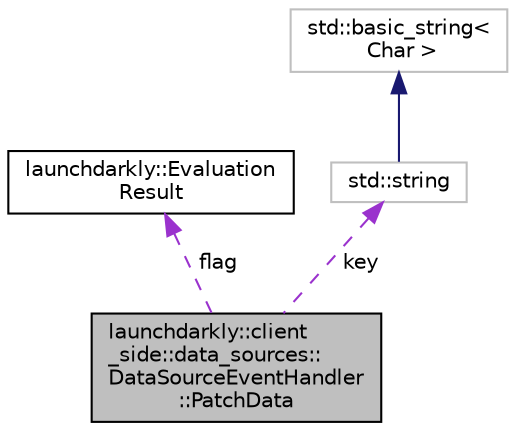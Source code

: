 digraph "launchdarkly::client_side::data_sources::DataSourceEventHandler::PatchData"
{
 // LATEX_PDF_SIZE
  edge [fontname="Helvetica",fontsize="10",labelfontname="Helvetica",labelfontsize="10"];
  node [fontname="Helvetica",fontsize="10",shape=record];
  Node1 [label="launchdarkly::client\l_side::data_sources::\lDataSourceEventHandler\l::PatchData",height=0.2,width=0.4,color="black", fillcolor="grey75", style="filled", fontcolor="black",tooltip=" "];
  Node2 -> Node1 [dir="back",color="darkorchid3",fontsize="10",style="dashed",label=" flag" ];
  Node2 [label="launchdarkly::Evaluation\lResult",height=0.2,width=0.4,color="black", fillcolor="white", style="filled",URL="$classlaunchdarkly_1_1EvaluationResult.html",tooltip=" "];
  Node3 -> Node1 [dir="back",color="darkorchid3",fontsize="10",style="dashed",label=" key" ];
  Node3 [label="std::string",height=0.2,width=0.4,color="grey75", fillcolor="white", style="filled",tooltip=" "];
  Node4 -> Node3 [dir="back",color="midnightblue",fontsize="10",style="solid"];
  Node4 [label="std::basic_string\<\l Char \>",height=0.2,width=0.4,color="grey75", fillcolor="white", style="filled",tooltip=" "];
}
